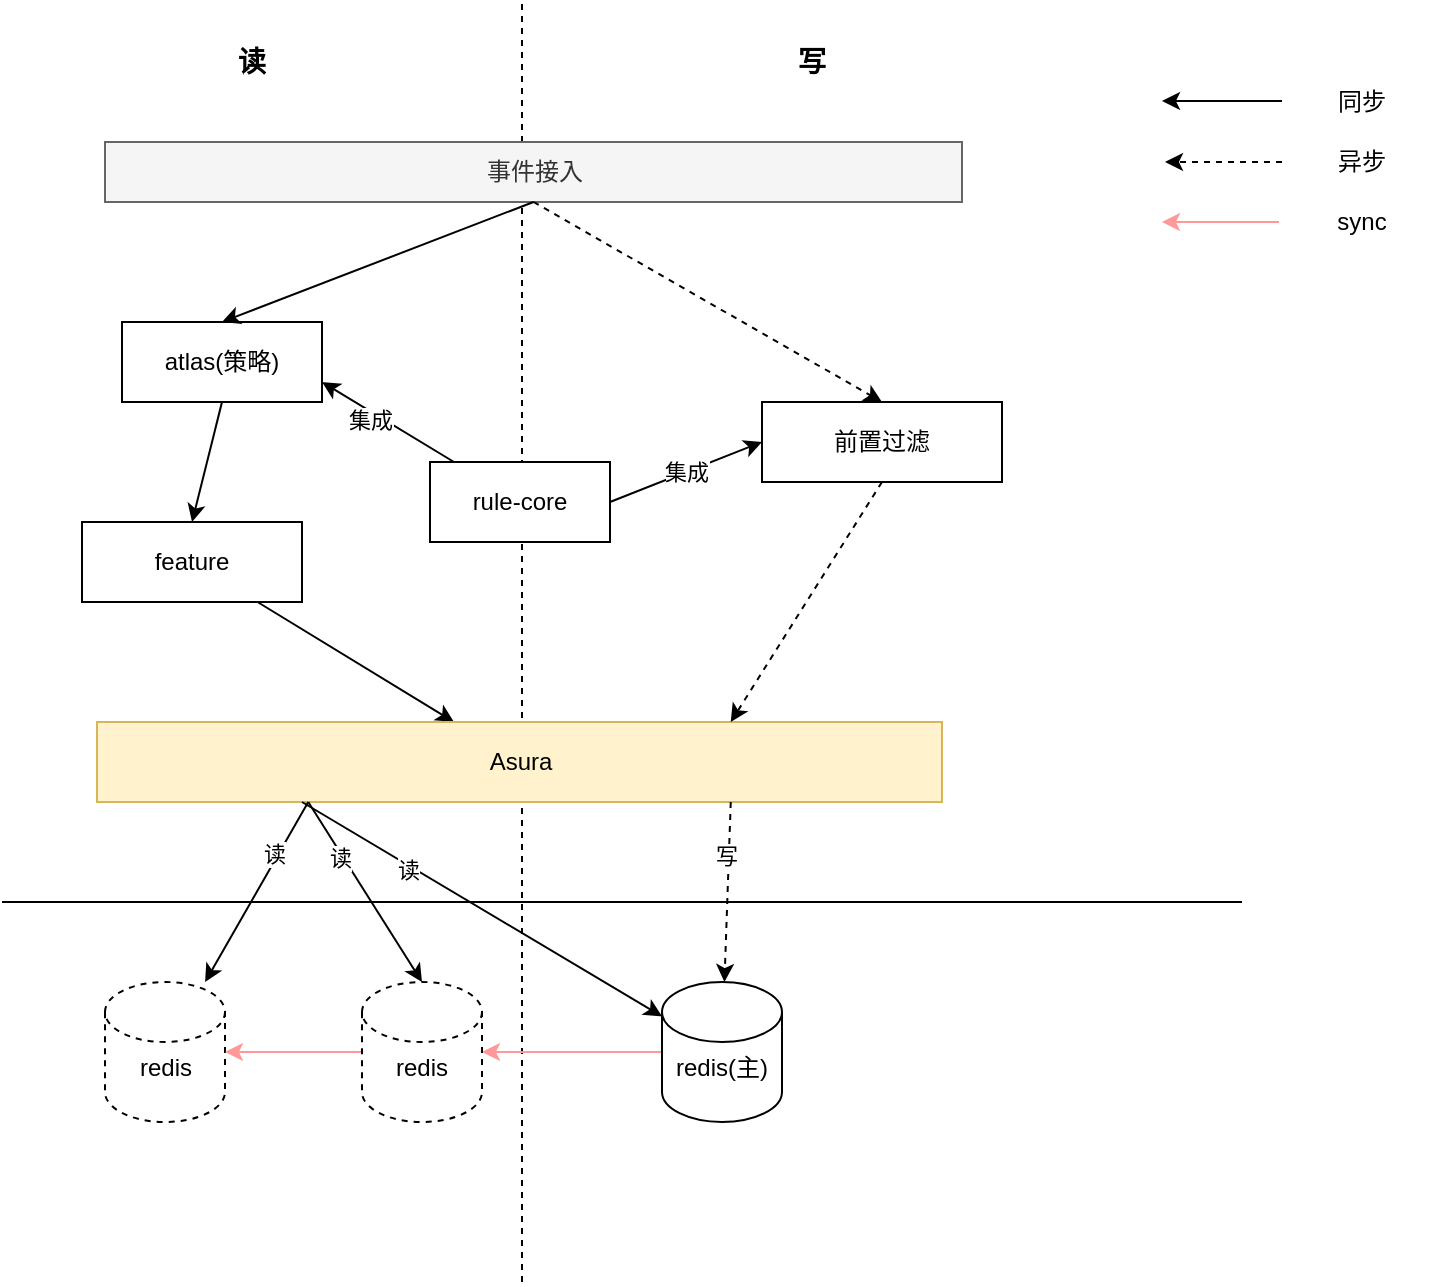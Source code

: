 <mxfile version="13.6.5" type="github">
  <diagram id="a2OO5_XoCAEclmJaOGbQ" name="Page-1">
    <mxGraphModel dx="1261" dy="843" grid="1" gridSize="10" guides="1" tooltips="1" connect="1" arrows="1" fold="1" page="1" pageScale="1" pageWidth="827" pageHeight="1169" math="0" shadow="0">
      <root>
        <mxCell id="0" />
        <mxCell id="1" parent="0" />
        <mxCell id="f_jPBdqohyxs24n2NIzw-2" value="" style="endArrow=none;html=1;dashed=1;" edge="1" parent="1">
          <mxGeometry width="50" height="50" relative="1" as="geometry">
            <mxPoint x="370" y="720" as="sourcePoint" />
            <mxPoint x="370" y="80" as="targetPoint" />
          </mxGeometry>
        </mxCell>
        <mxCell id="f_jPBdqohyxs24n2NIzw-3" value="&lt;b&gt;&lt;font style=&quot;font-size: 14px&quot;&gt;读&lt;/font&gt;&lt;/b&gt;" style="text;html=1;strokeColor=none;fillColor=none;align=center;verticalAlign=middle;whiteSpace=wrap;rounded=0;" vertex="1" parent="1">
          <mxGeometry x="190" y="100" width="90" height="20" as="geometry" />
        </mxCell>
        <mxCell id="f_jPBdqohyxs24n2NIzw-4" value="&lt;b&gt;&lt;font style=&quot;font-size: 14px&quot;&gt;写&lt;/font&gt;&lt;/b&gt;" style="text;html=1;strokeColor=none;fillColor=none;align=center;verticalAlign=middle;whiteSpace=wrap;rounded=0;" vertex="1" parent="1">
          <mxGeometry x="470" y="100" width="90" height="20" as="geometry" />
        </mxCell>
        <mxCell id="f_jPBdqohyxs24n2NIzw-9" style="rounded=0;orthogonalLoop=1;jettySize=auto;html=1;exitX=0.5;exitY=1;exitDx=0;exitDy=0;entryX=0.5;entryY=0;entryDx=0;entryDy=0;" edge="1" parent="1" source="f_jPBdqohyxs24n2NIzw-5" target="f_jPBdqohyxs24n2NIzw-7">
          <mxGeometry relative="1" as="geometry" />
        </mxCell>
        <mxCell id="f_jPBdqohyxs24n2NIzw-5" value="atlas(策略)" style="rounded=0;whiteSpace=wrap;html=1;" vertex="1" parent="1">
          <mxGeometry x="170" y="240" width="100" height="40" as="geometry" />
        </mxCell>
        <mxCell id="f_jPBdqohyxs24n2NIzw-10" style="rounded=0;orthogonalLoop=1;jettySize=auto;html=1;entryX=1;entryY=0.75;entryDx=0;entryDy=0;" edge="1" parent="1" source="f_jPBdqohyxs24n2NIzw-6" target="f_jPBdqohyxs24n2NIzw-5">
          <mxGeometry relative="1" as="geometry" />
        </mxCell>
        <mxCell id="f_jPBdqohyxs24n2NIzw-39" value="集成" style="edgeLabel;html=1;align=center;verticalAlign=middle;resizable=0;points=[];" vertex="1" connectable="0" parent="f_jPBdqohyxs24n2NIzw-10">
          <mxGeometry x="0.235" y="4" relative="1" as="geometry">
            <mxPoint as="offset" />
          </mxGeometry>
        </mxCell>
        <mxCell id="f_jPBdqohyxs24n2NIzw-6" value="rule-core" style="rounded=0;whiteSpace=wrap;html=1;" vertex="1" parent="1">
          <mxGeometry x="324" y="310" width="90" height="40" as="geometry" />
        </mxCell>
        <mxCell id="f_jPBdqohyxs24n2NIzw-13" value="" style="rounded=0;orthogonalLoop=1;jettySize=auto;html=1;" edge="1" parent="1" source="f_jPBdqohyxs24n2NIzw-7" target="f_jPBdqohyxs24n2NIzw-12">
          <mxGeometry relative="1" as="geometry" />
        </mxCell>
        <mxCell id="f_jPBdqohyxs24n2NIzw-7" value="feature" style="rounded=0;whiteSpace=wrap;html=1;" vertex="1" parent="1">
          <mxGeometry x="150" y="340" width="110" height="40" as="geometry" />
        </mxCell>
        <mxCell id="f_jPBdqohyxs24n2NIzw-12" value="Asura" style="whiteSpace=wrap;html=1;rounded=0;fillColor=#fff2cc;strokeColor=#d6b656;" vertex="1" parent="1">
          <mxGeometry x="157.5" y="440" width="422.5" height="40" as="geometry" />
        </mxCell>
        <mxCell id="f_jPBdqohyxs24n2NIzw-14" value="" style="endArrow=none;html=1;" edge="1" parent="1">
          <mxGeometry width="50" height="50" relative="1" as="geometry">
            <mxPoint x="110" y="530" as="sourcePoint" />
            <mxPoint x="730" y="530" as="targetPoint" />
          </mxGeometry>
        </mxCell>
        <mxCell id="f_jPBdqohyxs24n2NIzw-57" value="" style="edgeStyle=none;rounded=0;orthogonalLoop=1;jettySize=auto;html=1;strokeColor=#FF9999;" edge="1" parent="1" source="f_jPBdqohyxs24n2NIzw-15" target="f_jPBdqohyxs24n2NIzw-41">
          <mxGeometry relative="1" as="geometry" />
        </mxCell>
        <mxCell id="f_jPBdqohyxs24n2NIzw-15" value="&lt;br&gt;redis(主)" style="shape=cylinder2;whiteSpace=wrap;html=1;boundedLbl=1;backgroundOutline=1;size=15;" vertex="1" parent="1">
          <mxGeometry x="440" y="570" width="60" height="70" as="geometry" />
        </mxCell>
        <mxCell id="f_jPBdqohyxs24n2NIzw-19" value="" style="endArrow=classic;html=1;" edge="1" parent="1" target="f_jPBdqohyxs24n2NIzw-15">
          <mxGeometry width="50" height="50" relative="1" as="geometry">
            <mxPoint x="260" y="480" as="sourcePoint" />
            <mxPoint x="180" y="620" as="targetPoint" />
          </mxGeometry>
        </mxCell>
        <mxCell id="f_jPBdqohyxs24n2NIzw-21" value="读" style="edgeLabel;html=1;align=center;verticalAlign=middle;resizable=0;points=[];" vertex="1" connectable="0" parent="f_jPBdqohyxs24n2NIzw-19">
          <mxGeometry x="-0.399" y="-2" relative="1" as="geometry">
            <mxPoint as="offset" />
          </mxGeometry>
        </mxCell>
        <mxCell id="f_jPBdqohyxs24n2NIzw-23" value="" style="endArrow=classic;html=1;exitX=0.75;exitY=1;exitDx=0;exitDy=0;dashed=1;" edge="1" parent="1" source="f_jPBdqohyxs24n2NIzw-12" target="f_jPBdqohyxs24n2NIzw-15">
          <mxGeometry width="50" height="50" relative="1" as="geometry">
            <mxPoint x="525" y="470" as="sourcePoint" />
            <mxPoint x="262.967" y="570" as="targetPoint" />
          </mxGeometry>
        </mxCell>
        <mxCell id="f_jPBdqohyxs24n2NIzw-24" value="写" style="edgeLabel;html=1;align=center;verticalAlign=middle;resizable=0;points=[];" vertex="1" connectable="0" parent="f_jPBdqohyxs24n2NIzw-23">
          <mxGeometry x="-0.399" y="-2" relative="1" as="geometry">
            <mxPoint as="offset" />
          </mxGeometry>
        </mxCell>
        <mxCell id="f_jPBdqohyxs24n2NIzw-25" value="事件接入" style="rounded=0;whiteSpace=wrap;html=1;fillColor=#f5f5f5;strokeColor=#666666;fontColor=#333333;" vertex="1" parent="1">
          <mxGeometry x="161.5" y="150" width="428.5" height="30" as="geometry" />
        </mxCell>
        <mxCell id="f_jPBdqohyxs24n2NIzw-27" value="前置过滤" style="rounded=0;whiteSpace=wrap;html=1;" vertex="1" parent="1">
          <mxGeometry x="490" y="280" width="120" height="40" as="geometry" />
        </mxCell>
        <mxCell id="f_jPBdqohyxs24n2NIzw-28" value="" style="endArrow=classic;html=1;exitX=0.5;exitY=1;exitDx=0;exitDy=0;entryX=0.5;entryY=0;entryDx=0;entryDy=0;dashed=1;" edge="1" parent="1" source="f_jPBdqohyxs24n2NIzw-25" target="f_jPBdqohyxs24n2NIzw-27">
          <mxGeometry width="50" height="50" relative="1" as="geometry">
            <mxPoint x="535" y="480" as="sourcePoint" />
            <mxPoint x="314.5" y="590.03" as="targetPoint" />
          </mxGeometry>
        </mxCell>
        <mxCell id="f_jPBdqohyxs24n2NIzw-30" value="" style="endArrow=classic;html=1;exitX=0.5;exitY=1;exitDx=0;exitDy=0;entryX=0.75;entryY=0;entryDx=0;entryDy=0;dashed=1;" edge="1" parent="1" source="f_jPBdqohyxs24n2NIzw-27" target="f_jPBdqohyxs24n2NIzw-12">
          <mxGeometry width="50" height="50" relative="1" as="geometry">
            <mxPoint x="650" y="290" as="sourcePoint" />
            <mxPoint x="518.025" y="430" as="targetPoint" />
          </mxGeometry>
        </mxCell>
        <mxCell id="f_jPBdqohyxs24n2NIzw-31" value="集成" style="endArrow=classic;html=1;exitX=1;exitY=0.5;exitDx=0;exitDy=0;entryX=0;entryY=0.5;entryDx=0;entryDy=0;" edge="1" parent="1" source="f_jPBdqohyxs24n2NIzw-6" target="f_jPBdqohyxs24n2NIzw-27">
          <mxGeometry width="50" height="50" relative="1" as="geometry">
            <mxPoint x="536.5" y="390" as="sourcePoint" />
            <mxPoint x="528.025" y="440" as="targetPoint" />
          </mxGeometry>
        </mxCell>
        <mxCell id="f_jPBdqohyxs24n2NIzw-33" value="" style="endArrow=classic;html=1;exitX=0.5;exitY=1;exitDx=0;exitDy=0;entryX=0.5;entryY=0;entryDx=0;entryDy=0;" edge="1" parent="1" source="f_jPBdqohyxs24n2NIzw-25" target="f_jPBdqohyxs24n2NIzw-5">
          <mxGeometry width="50" height="50" relative="1" as="geometry">
            <mxPoint x="385.75" y="190" as="sourcePoint" />
            <mxPoint x="536.5" y="350" as="targetPoint" />
          </mxGeometry>
        </mxCell>
        <mxCell id="f_jPBdqohyxs24n2NIzw-40" value="&lt;br&gt;redis" style="shape=cylinder2;whiteSpace=wrap;html=1;boundedLbl=1;backgroundOutline=1;size=15;dashed=1;" vertex="1" parent="1">
          <mxGeometry x="161.5" y="570" width="60" height="70" as="geometry" />
        </mxCell>
        <mxCell id="f_jPBdqohyxs24n2NIzw-58" value="" style="edgeStyle=none;rounded=0;orthogonalLoop=1;jettySize=auto;html=1;strokeColor=#FF9999;" edge="1" parent="1" source="f_jPBdqohyxs24n2NIzw-41" target="f_jPBdqohyxs24n2NIzw-40">
          <mxGeometry relative="1" as="geometry" />
        </mxCell>
        <mxCell id="f_jPBdqohyxs24n2NIzw-41" value="&lt;br&gt;redis" style="shape=cylinder2;whiteSpace=wrap;html=1;boundedLbl=1;backgroundOutline=1;size=15;dashed=1;" vertex="1" parent="1">
          <mxGeometry x="290" y="570" width="60" height="70" as="geometry" />
        </mxCell>
        <mxCell id="f_jPBdqohyxs24n2NIzw-47" value="" style="endArrow=classic;html=1;exitX=0.25;exitY=1;exitDx=0;exitDy=0;" edge="1" parent="1" source="f_jPBdqohyxs24n2NIzw-12" target="f_jPBdqohyxs24n2NIzw-40">
          <mxGeometry width="50" height="50" relative="1" as="geometry">
            <mxPoint x="223.75" y="490" as="sourcePoint" />
            <mxPoint x="235.45" y="580" as="targetPoint" />
          </mxGeometry>
        </mxCell>
        <mxCell id="f_jPBdqohyxs24n2NIzw-48" value="读" style="edgeLabel;html=1;align=center;verticalAlign=middle;resizable=0;points=[];" vertex="1" connectable="0" parent="f_jPBdqohyxs24n2NIzw-47">
          <mxGeometry x="-0.399" y="-2" relative="1" as="geometry">
            <mxPoint as="offset" />
          </mxGeometry>
        </mxCell>
        <mxCell id="f_jPBdqohyxs24n2NIzw-49" value="" style="endArrow=classic;html=1;exitX=0.25;exitY=1;exitDx=0;exitDy=0;entryX=0.5;entryY=0;entryDx=0;entryDy=0;entryPerimeter=0;" edge="1" parent="1" source="f_jPBdqohyxs24n2NIzw-12" target="f_jPBdqohyxs24n2NIzw-41">
          <mxGeometry width="50" height="50" relative="1" as="geometry">
            <mxPoint x="223.75" y="490" as="sourcePoint" />
            <mxPoint x="340" y="589.359" as="targetPoint" />
          </mxGeometry>
        </mxCell>
        <mxCell id="f_jPBdqohyxs24n2NIzw-50" value="读" style="edgeLabel;html=1;align=center;verticalAlign=middle;resizable=0;points=[];" vertex="1" connectable="0" parent="f_jPBdqohyxs24n2NIzw-49">
          <mxGeometry x="-0.399" y="-2" relative="1" as="geometry">
            <mxPoint as="offset" />
          </mxGeometry>
        </mxCell>
        <mxCell id="f_jPBdqohyxs24n2NIzw-52" value="" style="group" vertex="1" connectable="0" parent="1">
          <mxGeometry x="690" y="120" width="145.75" height="50" as="geometry" />
        </mxCell>
        <mxCell id="f_jPBdqohyxs24n2NIzw-51" value="" style="group" vertex="1" connectable="0" parent="f_jPBdqohyxs24n2NIzw-52">
          <mxGeometry width="145.75" height="50" as="geometry" />
        </mxCell>
        <mxCell id="f_jPBdqohyxs24n2NIzw-38" value="" style="group;container=1;" vertex="1" connectable="0" parent="f_jPBdqohyxs24n2NIzw-51">
          <mxGeometry width="145.75" height="50" as="geometry">
            <mxRectangle x="690" y="120" width="50" height="40" as="alternateBounds" />
          </mxGeometry>
        </mxCell>
        <mxCell id="f_jPBdqohyxs24n2NIzw-35" value="" style="endArrow=classic;html=1;entryX=0.5;entryY=0;entryDx=0;entryDy=0;dashed=1;" edge="1" parent="f_jPBdqohyxs24n2NIzw-38">
          <mxGeometry width="50" height="50" relative="1" as="geometry">
            <mxPoint x="60" y="40" as="sourcePoint" />
            <mxPoint x="1.5" y="40" as="targetPoint" />
          </mxGeometry>
        </mxCell>
        <mxCell id="f_jPBdqohyxs24n2NIzw-36" value="同步" style="text;html=1;strokeColor=none;fillColor=none;align=center;verticalAlign=middle;whiteSpace=wrap;rounded=0;" vertex="1" parent="f_jPBdqohyxs24n2NIzw-38">
          <mxGeometry x="80" width="40" height="20" as="geometry" />
        </mxCell>
        <mxCell id="f_jPBdqohyxs24n2NIzw-37" value="异步" style="text;html=1;strokeColor=none;fillColor=none;align=center;verticalAlign=middle;whiteSpace=wrap;rounded=0;" vertex="1" parent="f_jPBdqohyxs24n2NIzw-38">
          <mxGeometry x="80" y="30" width="40" height="20" as="geometry" />
        </mxCell>
        <mxCell id="f_jPBdqohyxs24n2NIzw-34" value="" style="endArrow=classic;html=1;entryX=0.5;entryY=0;entryDx=0;entryDy=0;" edge="1" parent="f_jPBdqohyxs24n2NIzw-38">
          <mxGeometry width="50" height="50" relative="1" as="geometry">
            <mxPoint x="60" y="9.5" as="sourcePoint" />
            <mxPoint y="9.5" as="targetPoint" />
          </mxGeometry>
        </mxCell>
        <mxCell id="f_jPBdqohyxs24n2NIzw-53" value="" style="endArrow=classic;html=1;entryX=0.5;entryY=0;entryDx=0;entryDy=0;strokeColor=#FF9999;" edge="1" parent="1">
          <mxGeometry width="50" height="50" relative="1" as="geometry">
            <mxPoint x="748.5" y="190" as="sourcePoint" />
            <mxPoint x="690" y="190" as="targetPoint" />
          </mxGeometry>
        </mxCell>
        <mxCell id="f_jPBdqohyxs24n2NIzw-54" value="sync" style="text;html=1;strokeColor=none;fillColor=none;align=center;verticalAlign=middle;whiteSpace=wrap;rounded=0;" vertex="1" parent="1">
          <mxGeometry x="770" y="180" width="40" height="20" as="geometry" />
        </mxCell>
      </root>
    </mxGraphModel>
  </diagram>
</mxfile>
